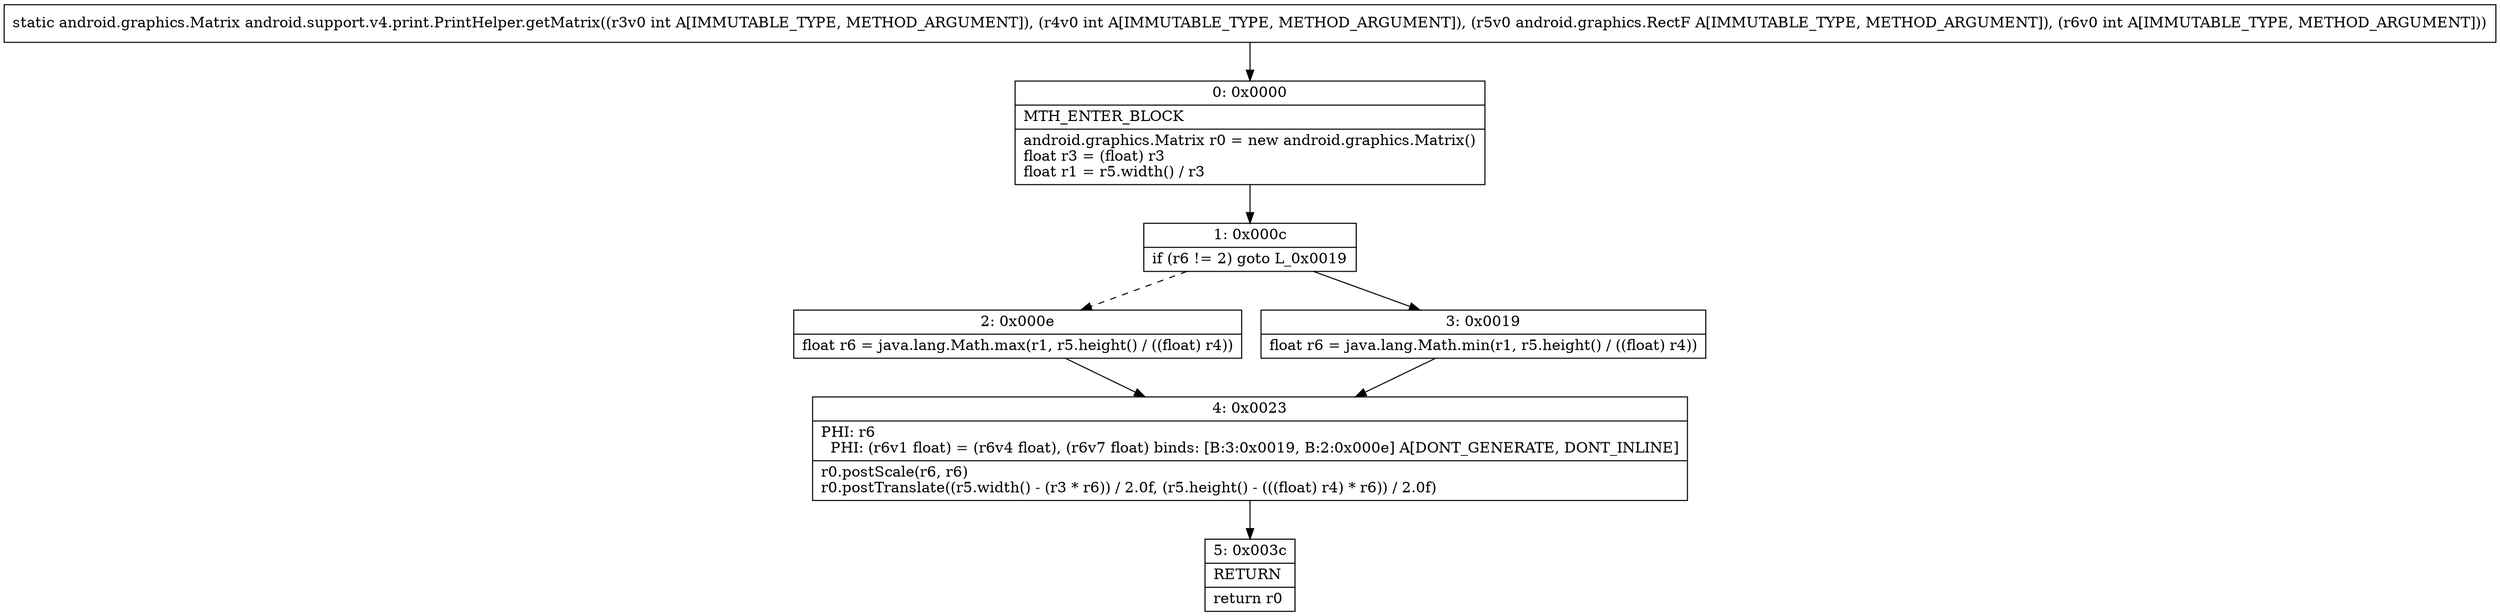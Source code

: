 digraph "CFG forandroid.support.v4.print.PrintHelper.getMatrix(IILandroid\/graphics\/RectF;I)Landroid\/graphics\/Matrix;" {
Node_0 [shape=record,label="{0\:\ 0x0000|MTH_ENTER_BLOCK\l|android.graphics.Matrix r0 = new android.graphics.Matrix()\lfloat r3 = (float) r3\lfloat r1 = r5.width() \/ r3\l}"];
Node_1 [shape=record,label="{1\:\ 0x000c|if (r6 != 2) goto L_0x0019\l}"];
Node_2 [shape=record,label="{2\:\ 0x000e|float r6 = java.lang.Math.max(r1, r5.height() \/ ((float) r4))\l}"];
Node_3 [shape=record,label="{3\:\ 0x0019|float r6 = java.lang.Math.min(r1, r5.height() \/ ((float) r4))\l}"];
Node_4 [shape=record,label="{4\:\ 0x0023|PHI: r6 \l  PHI: (r6v1 float) = (r6v4 float), (r6v7 float) binds: [B:3:0x0019, B:2:0x000e] A[DONT_GENERATE, DONT_INLINE]\l|r0.postScale(r6, r6)\lr0.postTranslate((r5.width() \- (r3 * r6)) \/ 2.0f, (r5.height() \- (((float) r4) * r6)) \/ 2.0f)\l}"];
Node_5 [shape=record,label="{5\:\ 0x003c|RETURN\l|return r0\l}"];
MethodNode[shape=record,label="{static android.graphics.Matrix android.support.v4.print.PrintHelper.getMatrix((r3v0 int A[IMMUTABLE_TYPE, METHOD_ARGUMENT]), (r4v0 int A[IMMUTABLE_TYPE, METHOD_ARGUMENT]), (r5v0 android.graphics.RectF A[IMMUTABLE_TYPE, METHOD_ARGUMENT]), (r6v0 int A[IMMUTABLE_TYPE, METHOD_ARGUMENT])) }"];
MethodNode -> Node_0;
Node_0 -> Node_1;
Node_1 -> Node_2[style=dashed];
Node_1 -> Node_3;
Node_2 -> Node_4;
Node_3 -> Node_4;
Node_4 -> Node_5;
}

